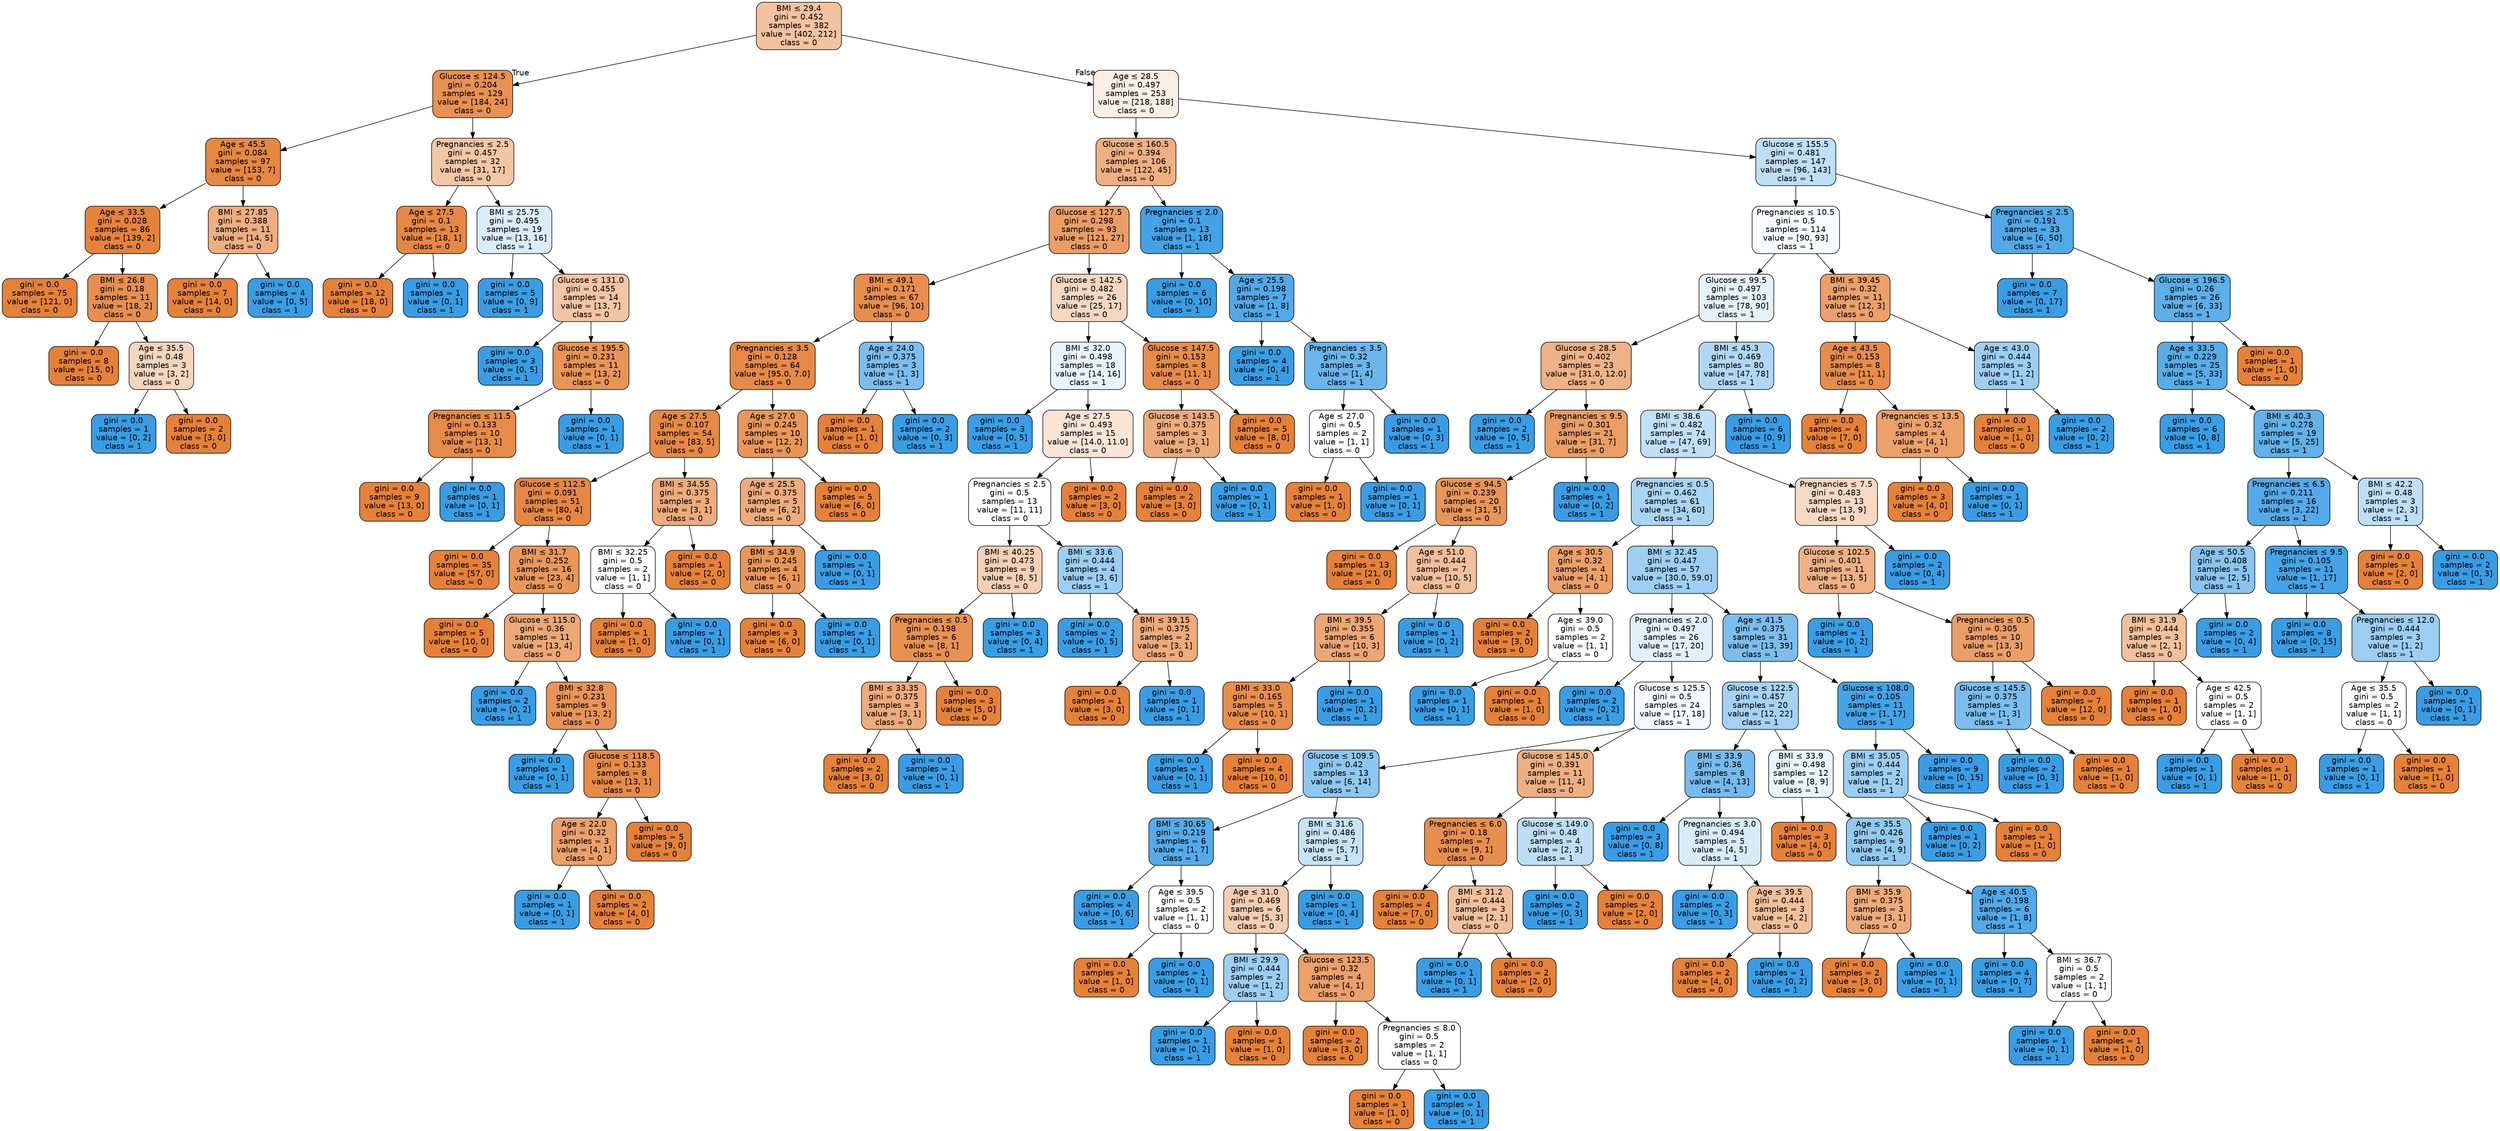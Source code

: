 digraph Tree {
node [shape=box, style="filled, rounded", color="black", fontname="helvetica"] ;
edge [fontname="helvetica"] ;
0 [label=<BMI &le; 29.4<br/>gini = 0.452<br/>samples = 382<br/>value = [402, 212]<br/>class = 0>, fillcolor="#f3c3a1"] ;
1 [label=<Glucose &le; 124.5<br/>gini = 0.204<br/>samples = 129<br/>value = [184, 24]<br/>class = 0>, fillcolor="#e89153"] ;
0 -> 1 [labeldistance=2.5, labelangle=45, headlabel="True"] ;
2 [label=<Age &le; 45.5<br/>gini = 0.084<br/>samples = 97<br/>value = [153, 7]<br/>class = 0>, fillcolor="#e68742"] ;
1 -> 2 ;
3 [label=<Age &le; 33.5<br/>gini = 0.028<br/>samples = 86<br/>value = [139, 2]<br/>class = 0>, fillcolor="#e5833c"] ;
2 -> 3 ;
4 [label=<gini = 0.0<br/>samples = 75<br/>value = [121, 0]<br/>class = 0>, fillcolor="#e58139"] ;
3 -> 4 ;
5 [label=<BMI &le; 26.8<br/>gini = 0.18<br/>samples = 11<br/>value = [18, 2]<br/>class = 0>, fillcolor="#e88f4f"] ;
3 -> 5 ;
6 [label=<gini = 0.0<br/>samples = 8<br/>value = [15, 0]<br/>class = 0>, fillcolor="#e58139"] ;
5 -> 6 ;
7 [label=<Age &le; 35.5<br/>gini = 0.48<br/>samples = 3<br/>value = [3, 2]<br/>class = 0>, fillcolor="#f6d5bd"] ;
5 -> 7 ;
8 [label=<gini = 0.0<br/>samples = 1<br/>value = [0, 2]<br/>class = 1>, fillcolor="#399de5"] ;
7 -> 8 ;
9 [label=<gini = 0.0<br/>samples = 2<br/>value = [3, 0]<br/>class = 0>, fillcolor="#e58139"] ;
7 -> 9 ;
10 [label=<BMI &le; 27.85<br/>gini = 0.388<br/>samples = 11<br/>value = [14, 5]<br/>class = 0>, fillcolor="#eeae80"] ;
2 -> 10 ;
11 [label=<gini = 0.0<br/>samples = 7<br/>value = [14, 0]<br/>class = 0>, fillcolor="#e58139"] ;
10 -> 11 ;
12 [label=<gini = 0.0<br/>samples = 4<br/>value = [0, 5]<br/>class = 1>, fillcolor="#399de5"] ;
10 -> 12 ;
13 [label=<Pregnancies &le; 2.5<br/>gini = 0.457<br/>samples = 32<br/>value = [31, 17]<br/>class = 0>, fillcolor="#f3c6a6"] ;
1 -> 13 ;
14 [label=<Age &le; 27.5<br/>gini = 0.1<br/>samples = 13<br/>value = [18, 1]<br/>class = 0>, fillcolor="#e68844"] ;
13 -> 14 ;
15 [label=<gini = 0.0<br/>samples = 12<br/>value = [18, 0]<br/>class = 0>, fillcolor="#e58139"] ;
14 -> 15 ;
16 [label=<gini = 0.0<br/>samples = 1<br/>value = [0, 1]<br/>class = 1>, fillcolor="#399de5"] ;
14 -> 16 ;
17 [label=<BMI &le; 25.75<br/>gini = 0.495<br/>samples = 19<br/>value = [13, 16]<br/>class = 1>, fillcolor="#daedfa"] ;
13 -> 17 ;
18 [label=<gini = 0.0<br/>samples = 5<br/>value = [0, 9]<br/>class = 1>, fillcolor="#399de5"] ;
17 -> 18 ;
19 [label=<Glucose &le; 131.0<br/>gini = 0.455<br/>samples = 14<br/>value = [13, 7]<br/>class = 0>, fillcolor="#f3c5a4"] ;
17 -> 19 ;
20 [label=<gini = 0.0<br/>samples = 3<br/>value = [0, 5]<br/>class = 1>, fillcolor="#399de5"] ;
19 -> 20 ;
21 [label=<Glucose &le; 195.5<br/>gini = 0.231<br/>samples = 11<br/>value = [13, 2]<br/>class = 0>, fillcolor="#e99457"] ;
19 -> 21 ;
22 [label=<Pregnancies &le; 11.5<br/>gini = 0.133<br/>samples = 10<br/>value = [13, 1]<br/>class = 0>, fillcolor="#e78b48"] ;
21 -> 22 ;
23 [label=<gini = 0.0<br/>samples = 9<br/>value = [13, 0]<br/>class = 0>, fillcolor="#e58139"] ;
22 -> 23 ;
24 [label=<gini = 0.0<br/>samples = 1<br/>value = [0, 1]<br/>class = 1>, fillcolor="#399de5"] ;
22 -> 24 ;
25 [label=<gini = 0.0<br/>samples = 1<br/>value = [0, 1]<br/>class = 1>, fillcolor="#399de5"] ;
21 -> 25 ;
26 [label=<Age &le; 28.5<br/>gini = 0.497<br/>samples = 253<br/>value = [218, 188]<br/>class = 0>, fillcolor="#fbeee4"] ;
0 -> 26 [labeldistance=2.5, labelangle=-45, headlabel="False"] ;
27 [label=<Glucose &le; 160.5<br/>gini = 0.394<br/>samples = 106<br/>value = [122, 45]<br/>class = 0>, fillcolor="#efaf82"] ;
26 -> 27 ;
28 [label=<Glucose &le; 127.5<br/>gini = 0.298<br/>samples = 93<br/>value = [121, 27]<br/>class = 0>, fillcolor="#eb9d65"] ;
27 -> 28 ;
29 [label=<BMI &le; 49.1<br/>gini = 0.171<br/>samples = 67<br/>value = [96, 10]<br/>class = 0>, fillcolor="#e88e4e"] ;
28 -> 29 ;
30 [label=<Pregnancies &le; 3.5<br/>gini = 0.128<br/>samples = 64<br/>value = [95.0, 7.0]<br/>class = 0>, fillcolor="#e78a48"] ;
29 -> 30 ;
31 [label=<Age &le; 27.5<br/>gini = 0.107<br/>samples = 54<br/>value = [83, 5]<br/>class = 0>, fillcolor="#e78945"] ;
30 -> 31 ;
32 [label=<Glucose &le; 112.5<br/>gini = 0.091<br/>samples = 51<br/>value = [80, 4]<br/>class = 0>, fillcolor="#e68743"] ;
31 -> 32 ;
33 [label=<gini = 0.0<br/>samples = 35<br/>value = [57, 0]<br/>class = 0>, fillcolor="#e58139"] ;
32 -> 33 ;
34 [label=<BMI &le; 31.7<br/>gini = 0.252<br/>samples = 16<br/>value = [23, 4]<br/>class = 0>, fillcolor="#ea975b"] ;
32 -> 34 ;
35 [label=<gini = 0.0<br/>samples = 5<br/>value = [10, 0]<br/>class = 0>, fillcolor="#e58139"] ;
34 -> 35 ;
36 [label=<Glucose &le; 115.0<br/>gini = 0.36<br/>samples = 11<br/>value = [13, 4]<br/>class = 0>, fillcolor="#eda876"] ;
34 -> 36 ;
37 [label=<gini = 0.0<br/>samples = 2<br/>value = [0, 2]<br/>class = 1>, fillcolor="#399de5"] ;
36 -> 37 ;
38 [label=<BMI &le; 32.8<br/>gini = 0.231<br/>samples = 9<br/>value = [13, 2]<br/>class = 0>, fillcolor="#e99457"] ;
36 -> 38 ;
39 [label=<gini = 0.0<br/>samples = 1<br/>value = [0, 1]<br/>class = 1>, fillcolor="#399de5"] ;
38 -> 39 ;
40 [label=<Glucose &le; 118.5<br/>gini = 0.133<br/>samples = 8<br/>value = [13, 1]<br/>class = 0>, fillcolor="#e78b48"] ;
38 -> 40 ;
41 [label=<Age &le; 22.0<br/>gini = 0.32<br/>samples = 3<br/>value = [4, 1]<br/>class = 0>, fillcolor="#eca06a"] ;
40 -> 41 ;
42 [label=<gini = 0.0<br/>samples = 1<br/>value = [0, 1]<br/>class = 1>, fillcolor="#399de5"] ;
41 -> 42 ;
43 [label=<gini = 0.0<br/>samples = 2<br/>value = [4, 0]<br/>class = 0>, fillcolor="#e58139"] ;
41 -> 43 ;
44 [label=<gini = 0.0<br/>samples = 5<br/>value = [9, 0]<br/>class = 0>, fillcolor="#e58139"] ;
40 -> 44 ;
45 [label=<BMI &le; 34.55<br/>gini = 0.375<br/>samples = 3<br/>value = [3, 1]<br/>class = 0>, fillcolor="#eeab7b"] ;
31 -> 45 ;
46 [label=<BMI &le; 32.25<br/>gini = 0.5<br/>samples = 2<br/>value = [1, 1]<br/>class = 0>, fillcolor="#ffffff"] ;
45 -> 46 ;
47 [label=<gini = 0.0<br/>samples = 1<br/>value = [1, 0]<br/>class = 0>, fillcolor="#e58139"] ;
46 -> 47 ;
48 [label=<gini = 0.0<br/>samples = 1<br/>value = [0, 1]<br/>class = 1>, fillcolor="#399de5"] ;
46 -> 48 ;
49 [label=<gini = 0.0<br/>samples = 1<br/>value = [2, 0]<br/>class = 0>, fillcolor="#e58139"] ;
45 -> 49 ;
50 [label=<Age &le; 27.0<br/>gini = 0.245<br/>samples = 10<br/>value = [12, 2]<br/>class = 0>, fillcolor="#e9965a"] ;
30 -> 50 ;
51 [label=<Age &le; 25.5<br/>gini = 0.375<br/>samples = 5<br/>value = [6, 2]<br/>class = 0>, fillcolor="#eeab7b"] ;
50 -> 51 ;
52 [label=<BMI &le; 34.9<br/>gini = 0.245<br/>samples = 4<br/>value = [6, 1]<br/>class = 0>, fillcolor="#e9965a"] ;
51 -> 52 ;
53 [label=<gini = 0.0<br/>samples = 3<br/>value = [6, 0]<br/>class = 0>, fillcolor="#e58139"] ;
52 -> 53 ;
54 [label=<gini = 0.0<br/>samples = 1<br/>value = [0, 1]<br/>class = 1>, fillcolor="#399de5"] ;
52 -> 54 ;
55 [label=<gini = 0.0<br/>samples = 1<br/>value = [0, 1]<br/>class = 1>, fillcolor="#399de5"] ;
51 -> 55 ;
56 [label=<gini = 0.0<br/>samples = 5<br/>value = [6, 0]<br/>class = 0>, fillcolor="#e58139"] ;
50 -> 56 ;
57 [label=<Age &le; 24.0<br/>gini = 0.375<br/>samples = 3<br/>value = [1, 3]<br/>class = 1>, fillcolor="#7bbeee"] ;
29 -> 57 ;
58 [label=<gini = 0.0<br/>samples = 1<br/>value = [1, 0]<br/>class = 0>, fillcolor="#e58139"] ;
57 -> 58 ;
59 [label=<gini = 0.0<br/>samples = 2<br/>value = [0, 3]<br/>class = 1>, fillcolor="#399de5"] ;
57 -> 59 ;
60 [label=<Glucose &le; 142.5<br/>gini = 0.482<br/>samples = 26<br/>value = [25, 17]<br/>class = 0>, fillcolor="#f7d7c0"] ;
28 -> 60 ;
61 [label=<BMI &le; 32.0<br/>gini = 0.498<br/>samples = 18<br/>value = [14, 16]<br/>class = 1>, fillcolor="#e6f3fc"] ;
60 -> 61 ;
62 [label=<gini = 0.0<br/>samples = 3<br/>value = [0, 5]<br/>class = 1>, fillcolor="#399de5"] ;
61 -> 62 ;
63 [label=<Age &le; 27.5<br/>gini = 0.493<br/>samples = 15<br/>value = [14.0, 11.0]<br/>class = 0>, fillcolor="#f9e4d5"] ;
61 -> 63 ;
64 [label=<Pregnancies &le; 2.5<br/>gini = 0.5<br/>samples = 13<br/>value = [11, 11]<br/>class = 0>, fillcolor="#ffffff"] ;
63 -> 64 ;
65 [label=<BMI &le; 40.25<br/>gini = 0.473<br/>samples = 9<br/>value = [8, 5]<br/>class = 0>, fillcolor="#f5d0b5"] ;
64 -> 65 ;
66 [label=<Pregnancies &le; 0.5<br/>gini = 0.198<br/>samples = 6<br/>value = [8, 1]<br/>class = 0>, fillcolor="#e89152"] ;
65 -> 66 ;
67 [label=<BMI &le; 33.35<br/>gini = 0.375<br/>samples = 3<br/>value = [3, 1]<br/>class = 0>, fillcolor="#eeab7b"] ;
66 -> 67 ;
68 [label=<gini = 0.0<br/>samples = 2<br/>value = [3, 0]<br/>class = 0>, fillcolor="#e58139"] ;
67 -> 68 ;
69 [label=<gini = 0.0<br/>samples = 1<br/>value = [0, 1]<br/>class = 1>, fillcolor="#399de5"] ;
67 -> 69 ;
70 [label=<gini = 0.0<br/>samples = 3<br/>value = [5, 0]<br/>class = 0>, fillcolor="#e58139"] ;
66 -> 70 ;
71 [label=<gini = 0.0<br/>samples = 3<br/>value = [0, 4]<br/>class = 1>, fillcolor="#399de5"] ;
65 -> 71 ;
72 [label=<BMI &le; 33.6<br/>gini = 0.444<br/>samples = 4<br/>value = [3, 6]<br/>class = 1>, fillcolor="#9ccef2"] ;
64 -> 72 ;
73 [label=<gini = 0.0<br/>samples = 2<br/>value = [0, 5]<br/>class = 1>, fillcolor="#399de5"] ;
72 -> 73 ;
74 [label=<BMI &le; 39.15<br/>gini = 0.375<br/>samples = 2<br/>value = [3, 1]<br/>class = 0>, fillcolor="#eeab7b"] ;
72 -> 74 ;
75 [label=<gini = 0.0<br/>samples = 1<br/>value = [3, 0]<br/>class = 0>, fillcolor="#e58139"] ;
74 -> 75 ;
76 [label=<gini = 0.0<br/>samples = 1<br/>value = [0, 1]<br/>class = 1>, fillcolor="#399de5"] ;
74 -> 76 ;
77 [label=<gini = 0.0<br/>samples = 2<br/>value = [3, 0]<br/>class = 0>, fillcolor="#e58139"] ;
63 -> 77 ;
78 [label=<Glucose &le; 147.5<br/>gini = 0.153<br/>samples = 8<br/>value = [11, 1]<br/>class = 0>, fillcolor="#e78c4b"] ;
60 -> 78 ;
79 [label=<Glucose &le; 143.5<br/>gini = 0.375<br/>samples = 3<br/>value = [3, 1]<br/>class = 0>, fillcolor="#eeab7b"] ;
78 -> 79 ;
80 [label=<gini = 0.0<br/>samples = 2<br/>value = [3, 0]<br/>class = 0>, fillcolor="#e58139"] ;
79 -> 80 ;
81 [label=<gini = 0.0<br/>samples = 1<br/>value = [0, 1]<br/>class = 1>, fillcolor="#399de5"] ;
79 -> 81 ;
82 [label=<gini = 0.0<br/>samples = 5<br/>value = [8, 0]<br/>class = 0>, fillcolor="#e58139"] ;
78 -> 82 ;
83 [label=<Pregnancies &le; 2.0<br/>gini = 0.1<br/>samples = 13<br/>value = [1, 18]<br/>class = 1>, fillcolor="#44a2e6"] ;
27 -> 83 ;
84 [label=<gini = 0.0<br/>samples = 6<br/>value = [0, 10]<br/>class = 1>, fillcolor="#399de5"] ;
83 -> 84 ;
85 [label=<Age &le; 25.5<br/>gini = 0.198<br/>samples = 7<br/>value = [1, 8]<br/>class = 1>, fillcolor="#52a9e8"] ;
83 -> 85 ;
86 [label=<gini = 0.0<br/>samples = 4<br/>value = [0, 4]<br/>class = 1>, fillcolor="#399de5"] ;
85 -> 86 ;
87 [label=<Pregnancies &le; 3.5<br/>gini = 0.32<br/>samples = 3<br/>value = [1, 4]<br/>class = 1>, fillcolor="#6ab6ec"] ;
85 -> 87 ;
88 [label=<Age &le; 27.0<br/>gini = 0.5<br/>samples = 2<br/>value = [1, 1]<br/>class = 0>, fillcolor="#ffffff"] ;
87 -> 88 ;
89 [label=<gini = 0.0<br/>samples = 1<br/>value = [1, 0]<br/>class = 0>, fillcolor="#e58139"] ;
88 -> 89 ;
90 [label=<gini = 0.0<br/>samples = 1<br/>value = [0, 1]<br/>class = 1>, fillcolor="#399de5"] ;
88 -> 90 ;
91 [label=<gini = 0.0<br/>samples = 1<br/>value = [0, 3]<br/>class = 1>, fillcolor="#399de5"] ;
87 -> 91 ;
92 [label=<Glucose &le; 155.5<br/>gini = 0.481<br/>samples = 147<br/>value = [96, 143]<br/>class = 1>, fillcolor="#bedff6"] ;
26 -> 92 ;
93 [label=<Pregnancies &le; 10.5<br/>gini = 0.5<br/>samples = 114<br/>value = [90, 93]<br/>class = 1>, fillcolor="#f9fcfe"] ;
92 -> 93 ;
94 [label=<Glucose &le; 99.5<br/>gini = 0.497<br/>samples = 103<br/>value = [78, 90]<br/>class = 1>, fillcolor="#e5f2fc"] ;
93 -> 94 ;
95 [label=<Glucose &le; 28.5<br/>gini = 0.402<br/>samples = 23<br/>value = [31.0, 12.0]<br/>class = 0>, fillcolor="#efb286"] ;
94 -> 95 ;
96 [label=<gini = 0.0<br/>samples = 2<br/>value = [0, 5]<br/>class = 1>, fillcolor="#399de5"] ;
95 -> 96 ;
97 [label=<Pregnancies &le; 9.5<br/>gini = 0.301<br/>samples = 21<br/>value = [31, 7]<br/>class = 0>, fillcolor="#eb9d66"] ;
95 -> 97 ;
98 [label=<Glucose &le; 94.5<br/>gini = 0.239<br/>samples = 20<br/>value = [31, 5]<br/>class = 0>, fillcolor="#e99559"] ;
97 -> 98 ;
99 [label=<gini = 0.0<br/>samples = 13<br/>value = [21, 0]<br/>class = 0>, fillcolor="#e58139"] ;
98 -> 99 ;
100 [label=<Age &le; 51.0<br/>gini = 0.444<br/>samples = 7<br/>value = [10, 5]<br/>class = 0>, fillcolor="#f2c09c"] ;
98 -> 100 ;
101 [label=<BMI &le; 39.5<br/>gini = 0.355<br/>samples = 6<br/>value = [10, 3]<br/>class = 0>, fillcolor="#eda774"] ;
100 -> 101 ;
102 [label=<BMI &le; 33.0<br/>gini = 0.165<br/>samples = 5<br/>value = [10, 1]<br/>class = 0>, fillcolor="#e88e4d"] ;
101 -> 102 ;
103 [label=<gini = 0.0<br/>samples = 1<br/>value = [0, 1]<br/>class = 1>, fillcolor="#399de5"] ;
102 -> 103 ;
104 [label=<gini = 0.0<br/>samples = 4<br/>value = [10, 0]<br/>class = 0>, fillcolor="#e58139"] ;
102 -> 104 ;
105 [label=<gini = 0.0<br/>samples = 1<br/>value = [0, 2]<br/>class = 1>, fillcolor="#399de5"] ;
101 -> 105 ;
106 [label=<gini = 0.0<br/>samples = 1<br/>value = [0, 2]<br/>class = 1>, fillcolor="#399de5"] ;
100 -> 106 ;
107 [label=<gini = 0.0<br/>samples = 1<br/>value = [0, 2]<br/>class = 1>, fillcolor="#399de5"] ;
97 -> 107 ;
108 [label=<BMI &le; 45.3<br/>gini = 0.469<br/>samples = 80<br/>value = [47, 78]<br/>class = 1>, fillcolor="#b0d8f5"] ;
94 -> 108 ;
109 [label=<BMI &le; 38.6<br/>gini = 0.482<br/>samples = 74<br/>value = [47, 69]<br/>class = 1>, fillcolor="#c0e0f7"] ;
108 -> 109 ;
110 [label=<Pregnancies &le; 0.5<br/>gini = 0.462<br/>samples = 61<br/>value = [34, 60]<br/>class = 1>, fillcolor="#a9d5f4"] ;
109 -> 110 ;
111 [label=<Age &le; 30.5<br/>gini = 0.32<br/>samples = 4<br/>value = [4, 1]<br/>class = 0>, fillcolor="#eca06a"] ;
110 -> 111 ;
112 [label=<gini = 0.0<br/>samples = 2<br/>value = [3, 0]<br/>class = 0>, fillcolor="#e58139"] ;
111 -> 112 ;
113 [label=<Age &le; 39.0<br/>gini = 0.5<br/>samples = 2<br/>value = [1, 1]<br/>class = 0>, fillcolor="#ffffff"] ;
111 -> 113 ;
114 [label=<gini = 0.0<br/>samples = 1<br/>value = [0, 1]<br/>class = 1>, fillcolor="#399de5"] ;
113 -> 114 ;
115 [label=<gini = 0.0<br/>samples = 1<br/>value = [1, 0]<br/>class = 0>, fillcolor="#e58139"] ;
113 -> 115 ;
116 [label=<BMI &le; 32.45<br/>gini = 0.447<br/>samples = 57<br/>value = [30.0, 59.0]<br/>class = 1>, fillcolor="#9ecff2"] ;
110 -> 116 ;
117 [label=<Pregnancies &le; 2.0<br/>gini = 0.497<br/>samples = 26<br/>value = [17, 20]<br/>class = 1>, fillcolor="#e1f0fb"] ;
116 -> 117 ;
118 [label=<gini = 0.0<br/>samples = 2<br/>value = [0, 2]<br/>class = 1>, fillcolor="#399de5"] ;
117 -> 118 ;
119 [label=<Glucose &le; 125.5<br/>gini = 0.5<br/>samples = 24<br/>value = [17, 18]<br/>class = 1>, fillcolor="#f4fafe"] ;
117 -> 119 ;
120 [label=<Glucose &le; 109.5<br/>gini = 0.42<br/>samples = 13<br/>value = [6, 14]<br/>class = 1>, fillcolor="#8ec7f0"] ;
119 -> 120 ;
121 [label=<BMI &le; 30.65<br/>gini = 0.219<br/>samples = 6<br/>value = [1, 7]<br/>class = 1>, fillcolor="#55abe9"] ;
120 -> 121 ;
122 [label=<gini = 0.0<br/>samples = 4<br/>value = [0, 6]<br/>class = 1>, fillcolor="#399de5"] ;
121 -> 122 ;
123 [label=<Age &le; 39.5<br/>gini = 0.5<br/>samples = 2<br/>value = [1, 1]<br/>class = 0>, fillcolor="#ffffff"] ;
121 -> 123 ;
124 [label=<gini = 0.0<br/>samples = 1<br/>value = [1, 0]<br/>class = 0>, fillcolor="#e58139"] ;
123 -> 124 ;
125 [label=<gini = 0.0<br/>samples = 1<br/>value = [0, 1]<br/>class = 1>, fillcolor="#399de5"] ;
123 -> 125 ;
126 [label=<BMI &le; 31.6<br/>gini = 0.486<br/>samples = 7<br/>value = [5, 7]<br/>class = 1>, fillcolor="#c6e3f8"] ;
120 -> 126 ;
127 [label=<Age &le; 31.0<br/>gini = 0.469<br/>samples = 6<br/>value = [5, 3]<br/>class = 0>, fillcolor="#f5cdb0"] ;
126 -> 127 ;
128 [label=<BMI &le; 29.9<br/>gini = 0.444<br/>samples = 2<br/>value = [1, 2]<br/>class = 1>, fillcolor="#9ccef2"] ;
127 -> 128 ;
129 [label=<gini = 0.0<br/>samples = 1<br/>value = [0, 2]<br/>class = 1>, fillcolor="#399de5"] ;
128 -> 129 ;
130 [label=<gini = 0.0<br/>samples = 1<br/>value = [1, 0]<br/>class = 0>, fillcolor="#e58139"] ;
128 -> 130 ;
131 [label=<Glucose &le; 123.5<br/>gini = 0.32<br/>samples = 4<br/>value = [4, 1]<br/>class = 0>, fillcolor="#eca06a"] ;
127 -> 131 ;
132 [label=<gini = 0.0<br/>samples = 2<br/>value = [3, 0]<br/>class = 0>, fillcolor="#e58139"] ;
131 -> 132 ;
133 [label=<Pregnancies &le; 8.0<br/>gini = 0.5<br/>samples = 2<br/>value = [1, 1]<br/>class = 0>, fillcolor="#ffffff"] ;
131 -> 133 ;
134 [label=<gini = 0.0<br/>samples = 1<br/>value = [1, 0]<br/>class = 0>, fillcolor="#e58139"] ;
133 -> 134 ;
135 [label=<gini = 0.0<br/>samples = 1<br/>value = [0, 1]<br/>class = 1>, fillcolor="#399de5"] ;
133 -> 135 ;
136 [label=<gini = 0.0<br/>samples = 1<br/>value = [0, 4]<br/>class = 1>, fillcolor="#399de5"] ;
126 -> 136 ;
137 [label=<Glucose &le; 145.0<br/>gini = 0.391<br/>samples = 11<br/>value = [11, 4]<br/>class = 0>, fillcolor="#eeaf81"] ;
119 -> 137 ;
138 [label=<Pregnancies &le; 6.0<br/>gini = 0.18<br/>samples = 7<br/>value = [9, 1]<br/>class = 0>, fillcolor="#e88f4f"] ;
137 -> 138 ;
139 [label=<gini = 0.0<br/>samples = 4<br/>value = [7, 0]<br/>class = 0>, fillcolor="#e58139"] ;
138 -> 139 ;
140 [label=<BMI &le; 31.2<br/>gini = 0.444<br/>samples = 3<br/>value = [2, 1]<br/>class = 0>, fillcolor="#f2c09c"] ;
138 -> 140 ;
141 [label=<gini = 0.0<br/>samples = 1<br/>value = [0, 1]<br/>class = 1>, fillcolor="#399de5"] ;
140 -> 141 ;
142 [label=<gini = 0.0<br/>samples = 2<br/>value = [2, 0]<br/>class = 0>, fillcolor="#e58139"] ;
140 -> 142 ;
143 [label=<Glucose &le; 149.0<br/>gini = 0.48<br/>samples = 4<br/>value = [2, 3]<br/>class = 1>, fillcolor="#bddef6"] ;
137 -> 143 ;
144 [label=<gini = 0.0<br/>samples = 2<br/>value = [0, 3]<br/>class = 1>, fillcolor="#399de5"] ;
143 -> 144 ;
145 [label=<gini = 0.0<br/>samples = 2<br/>value = [2, 0]<br/>class = 0>, fillcolor="#e58139"] ;
143 -> 145 ;
146 [label=<Age &le; 41.5<br/>gini = 0.375<br/>samples = 31<br/>value = [13, 39]<br/>class = 1>, fillcolor="#7bbeee"] ;
116 -> 146 ;
147 [label=<Glucose &le; 122.5<br/>gini = 0.457<br/>samples = 20<br/>value = [12, 22]<br/>class = 1>, fillcolor="#a5d2f3"] ;
146 -> 147 ;
148 [label=<BMI &le; 33.9<br/>gini = 0.36<br/>samples = 8<br/>value = [4, 13]<br/>class = 1>, fillcolor="#76bbed"] ;
147 -> 148 ;
149 [label=<gini = 0.0<br/>samples = 3<br/>value = [0, 8]<br/>class = 1>, fillcolor="#399de5"] ;
148 -> 149 ;
150 [label=<Pregnancies &le; 3.0<br/>gini = 0.494<br/>samples = 5<br/>value = [4, 5]<br/>class = 1>, fillcolor="#d7ebfa"] ;
148 -> 150 ;
151 [label=<gini = 0.0<br/>samples = 2<br/>value = [0, 3]<br/>class = 1>, fillcolor="#399de5"] ;
150 -> 151 ;
152 [label=<Age &le; 39.5<br/>gini = 0.444<br/>samples = 3<br/>value = [4, 2]<br/>class = 0>, fillcolor="#f2c09c"] ;
150 -> 152 ;
153 [label=<gini = 0.0<br/>samples = 2<br/>value = [4, 0]<br/>class = 0>, fillcolor="#e58139"] ;
152 -> 153 ;
154 [label=<gini = 0.0<br/>samples = 1<br/>value = [0, 2]<br/>class = 1>, fillcolor="#399de5"] ;
152 -> 154 ;
155 [label=<BMI &le; 33.9<br/>gini = 0.498<br/>samples = 12<br/>value = [8, 9]<br/>class = 1>, fillcolor="#e9f4fc"] ;
147 -> 155 ;
156 [label=<gini = 0.0<br/>samples = 3<br/>value = [4, 0]<br/>class = 0>, fillcolor="#e58139"] ;
155 -> 156 ;
157 [label=<Age &le; 35.5<br/>gini = 0.426<br/>samples = 9<br/>value = [4, 9]<br/>class = 1>, fillcolor="#91c9f1"] ;
155 -> 157 ;
158 [label=<BMI &le; 35.9<br/>gini = 0.375<br/>samples = 3<br/>value = [3, 1]<br/>class = 0>, fillcolor="#eeab7b"] ;
157 -> 158 ;
159 [label=<gini = 0.0<br/>samples = 2<br/>value = [3, 0]<br/>class = 0>, fillcolor="#e58139"] ;
158 -> 159 ;
160 [label=<gini = 0.0<br/>samples = 1<br/>value = [0, 1]<br/>class = 1>, fillcolor="#399de5"] ;
158 -> 160 ;
161 [label=<Age &le; 40.5<br/>gini = 0.198<br/>samples = 6<br/>value = [1, 8]<br/>class = 1>, fillcolor="#52a9e8"] ;
157 -> 161 ;
162 [label=<gini = 0.0<br/>samples = 4<br/>value = [0, 7]<br/>class = 1>, fillcolor="#399de5"] ;
161 -> 162 ;
163 [label=<BMI &le; 36.7<br/>gini = 0.5<br/>samples = 2<br/>value = [1, 1]<br/>class = 0>, fillcolor="#ffffff"] ;
161 -> 163 ;
164 [label=<gini = 0.0<br/>samples = 1<br/>value = [0, 1]<br/>class = 1>, fillcolor="#399de5"] ;
163 -> 164 ;
165 [label=<gini = 0.0<br/>samples = 1<br/>value = [1, 0]<br/>class = 0>, fillcolor="#e58139"] ;
163 -> 165 ;
166 [label=<Glucose &le; 108.0<br/>gini = 0.105<br/>samples = 11<br/>value = [1, 17]<br/>class = 1>, fillcolor="#45a3e7"] ;
146 -> 166 ;
167 [label=<BMI &le; 35.05<br/>gini = 0.444<br/>samples = 2<br/>value = [1, 2]<br/>class = 1>, fillcolor="#9ccef2"] ;
166 -> 167 ;
168 [label=<gini = 0.0<br/>samples = 1<br/>value = [0, 2]<br/>class = 1>, fillcolor="#399de5"] ;
167 -> 168 ;
169 [label=<gini = 0.0<br/>samples = 1<br/>value = [1, 0]<br/>class = 0>, fillcolor="#e58139"] ;
167 -> 169 ;
170 [label=<gini = 0.0<br/>samples = 9<br/>value = [0, 15]<br/>class = 1>, fillcolor="#399de5"] ;
166 -> 170 ;
171 [label=<Pregnancies &le; 7.5<br/>gini = 0.483<br/>samples = 13<br/>value = [13, 9]<br/>class = 0>, fillcolor="#f7d8c2"] ;
109 -> 171 ;
172 [label=<Glucose &le; 102.5<br/>gini = 0.401<br/>samples = 11<br/>value = [13, 5]<br/>class = 0>, fillcolor="#efb185"] ;
171 -> 172 ;
173 [label=<gini = 0.0<br/>samples = 1<br/>value = [0, 2]<br/>class = 1>, fillcolor="#399de5"] ;
172 -> 173 ;
174 [label=<Pregnancies &le; 0.5<br/>gini = 0.305<br/>samples = 10<br/>value = [13, 3]<br/>class = 0>, fillcolor="#eb9e67"] ;
172 -> 174 ;
175 [label=<Glucose &le; 145.5<br/>gini = 0.375<br/>samples = 3<br/>value = [1, 3]<br/>class = 1>, fillcolor="#7bbeee"] ;
174 -> 175 ;
176 [label=<gini = 0.0<br/>samples = 2<br/>value = [0, 3]<br/>class = 1>, fillcolor="#399de5"] ;
175 -> 176 ;
177 [label=<gini = 0.0<br/>samples = 1<br/>value = [1, 0]<br/>class = 0>, fillcolor="#e58139"] ;
175 -> 177 ;
178 [label=<gini = 0.0<br/>samples = 7<br/>value = [12, 0]<br/>class = 0>, fillcolor="#e58139"] ;
174 -> 178 ;
179 [label=<gini = 0.0<br/>samples = 2<br/>value = [0, 4]<br/>class = 1>, fillcolor="#399de5"] ;
171 -> 179 ;
180 [label=<gini = 0.0<br/>samples = 6<br/>value = [0, 9]<br/>class = 1>, fillcolor="#399de5"] ;
108 -> 180 ;
181 [label=<BMI &le; 39.45<br/>gini = 0.32<br/>samples = 11<br/>value = [12, 3]<br/>class = 0>, fillcolor="#eca06a"] ;
93 -> 181 ;
182 [label=<Age &le; 43.5<br/>gini = 0.153<br/>samples = 8<br/>value = [11, 1]<br/>class = 0>, fillcolor="#e78c4b"] ;
181 -> 182 ;
183 [label=<gini = 0.0<br/>samples = 4<br/>value = [7, 0]<br/>class = 0>, fillcolor="#e58139"] ;
182 -> 183 ;
184 [label=<Pregnancies &le; 13.5<br/>gini = 0.32<br/>samples = 4<br/>value = [4, 1]<br/>class = 0>, fillcolor="#eca06a"] ;
182 -> 184 ;
185 [label=<gini = 0.0<br/>samples = 3<br/>value = [4, 0]<br/>class = 0>, fillcolor="#e58139"] ;
184 -> 185 ;
186 [label=<gini = 0.0<br/>samples = 1<br/>value = [0, 1]<br/>class = 1>, fillcolor="#399de5"] ;
184 -> 186 ;
187 [label=<Age &le; 43.0<br/>gini = 0.444<br/>samples = 3<br/>value = [1, 2]<br/>class = 1>, fillcolor="#9ccef2"] ;
181 -> 187 ;
188 [label=<gini = 0.0<br/>samples = 1<br/>value = [1, 0]<br/>class = 0>, fillcolor="#e58139"] ;
187 -> 188 ;
189 [label=<gini = 0.0<br/>samples = 2<br/>value = [0, 2]<br/>class = 1>, fillcolor="#399de5"] ;
187 -> 189 ;
190 [label=<Pregnancies &le; 2.5<br/>gini = 0.191<br/>samples = 33<br/>value = [6, 50]<br/>class = 1>, fillcolor="#51a9e8"] ;
92 -> 190 ;
191 [label=<gini = 0.0<br/>samples = 7<br/>value = [0, 17]<br/>class = 1>, fillcolor="#399de5"] ;
190 -> 191 ;
192 [label=<Glucose &le; 196.5<br/>gini = 0.26<br/>samples = 26<br/>value = [6, 33]<br/>class = 1>, fillcolor="#5dafea"] ;
190 -> 192 ;
193 [label=<Age &le; 33.5<br/>gini = 0.229<br/>samples = 25<br/>value = [5, 33]<br/>class = 1>, fillcolor="#57ace9"] ;
192 -> 193 ;
194 [label=<gini = 0.0<br/>samples = 6<br/>value = [0, 8]<br/>class = 1>, fillcolor="#399de5"] ;
193 -> 194 ;
195 [label=<BMI &le; 40.3<br/>gini = 0.278<br/>samples = 19<br/>value = [5, 25]<br/>class = 1>, fillcolor="#61b1ea"] ;
193 -> 195 ;
196 [label=<Pregnancies &le; 6.5<br/>gini = 0.211<br/>samples = 16<br/>value = [3, 22]<br/>class = 1>, fillcolor="#54aae9"] ;
195 -> 196 ;
197 [label=<Age &le; 50.5<br/>gini = 0.408<br/>samples = 5<br/>value = [2, 5]<br/>class = 1>, fillcolor="#88c4ef"] ;
196 -> 197 ;
198 [label=<BMI &le; 31.9<br/>gini = 0.444<br/>samples = 3<br/>value = [2, 1]<br/>class = 0>, fillcolor="#f2c09c"] ;
197 -> 198 ;
199 [label=<gini = 0.0<br/>samples = 1<br/>value = [1, 0]<br/>class = 0>, fillcolor="#e58139"] ;
198 -> 199 ;
200 [label=<Age &le; 42.5<br/>gini = 0.5<br/>samples = 2<br/>value = [1, 1]<br/>class = 0>, fillcolor="#ffffff"] ;
198 -> 200 ;
201 [label=<gini = 0.0<br/>samples = 1<br/>value = [0, 1]<br/>class = 1>, fillcolor="#399de5"] ;
200 -> 201 ;
202 [label=<gini = 0.0<br/>samples = 1<br/>value = [1, 0]<br/>class = 0>, fillcolor="#e58139"] ;
200 -> 202 ;
203 [label=<gini = 0.0<br/>samples = 2<br/>value = [0, 4]<br/>class = 1>, fillcolor="#399de5"] ;
197 -> 203 ;
204 [label=<Pregnancies &le; 9.5<br/>gini = 0.105<br/>samples = 11<br/>value = [1, 17]<br/>class = 1>, fillcolor="#45a3e7"] ;
196 -> 204 ;
205 [label=<gini = 0.0<br/>samples = 8<br/>value = [0, 15]<br/>class = 1>, fillcolor="#399de5"] ;
204 -> 205 ;
206 [label=<Pregnancies &le; 12.0<br/>gini = 0.444<br/>samples = 3<br/>value = [1, 2]<br/>class = 1>, fillcolor="#9ccef2"] ;
204 -> 206 ;
207 [label=<Age &le; 35.5<br/>gini = 0.5<br/>samples = 2<br/>value = [1, 1]<br/>class = 0>, fillcolor="#ffffff"] ;
206 -> 207 ;
208 [label=<gini = 0.0<br/>samples = 1<br/>value = [0, 1]<br/>class = 1>, fillcolor="#399de5"] ;
207 -> 208 ;
209 [label=<gini = 0.0<br/>samples = 1<br/>value = [1, 0]<br/>class = 0>, fillcolor="#e58139"] ;
207 -> 209 ;
210 [label=<gini = 0.0<br/>samples = 1<br/>value = [0, 1]<br/>class = 1>, fillcolor="#399de5"] ;
206 -> 210 ;
211 [label=<BMI &le; 42.2<br/>gini = 0.48<br/>samples = 3<br/>value = [2, 3]<br/>class = 1>, fillcolor="#bddef6"] ;
195 -> 211 ;
212 [label=<gini = 0.0<br/>samples = 1<br/>value = [2, 0]<br/>class = 0>, fillcolor="#e58139"] ;
211 -> 212 ;
213 [label=<gini = 0.0<br/>samples = 2<br/>value = [0, 3]<br/>class = 1>, fillcolor="#399de5"] ;
211 -> 213 ;
214 [label=<gini = 0.0<br/>samples = 1<br/>value = [1, 0]<br/>class = 0>, fillcolor="#e58139"] ;
192 -> 214 ;
}